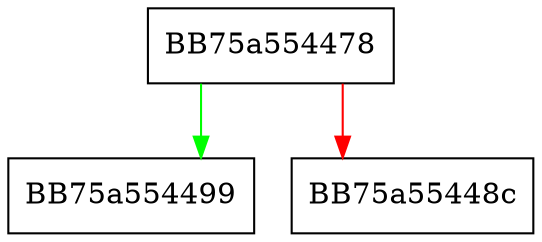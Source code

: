 digraph _Check_grow_by_1 {
  node [shape="box"];
  graph [splines=ortho];
  BB75a554478 -> BB75a554499 [color="green"];
  BB75a554478 -> BB75a55448c [color="red"];
}
